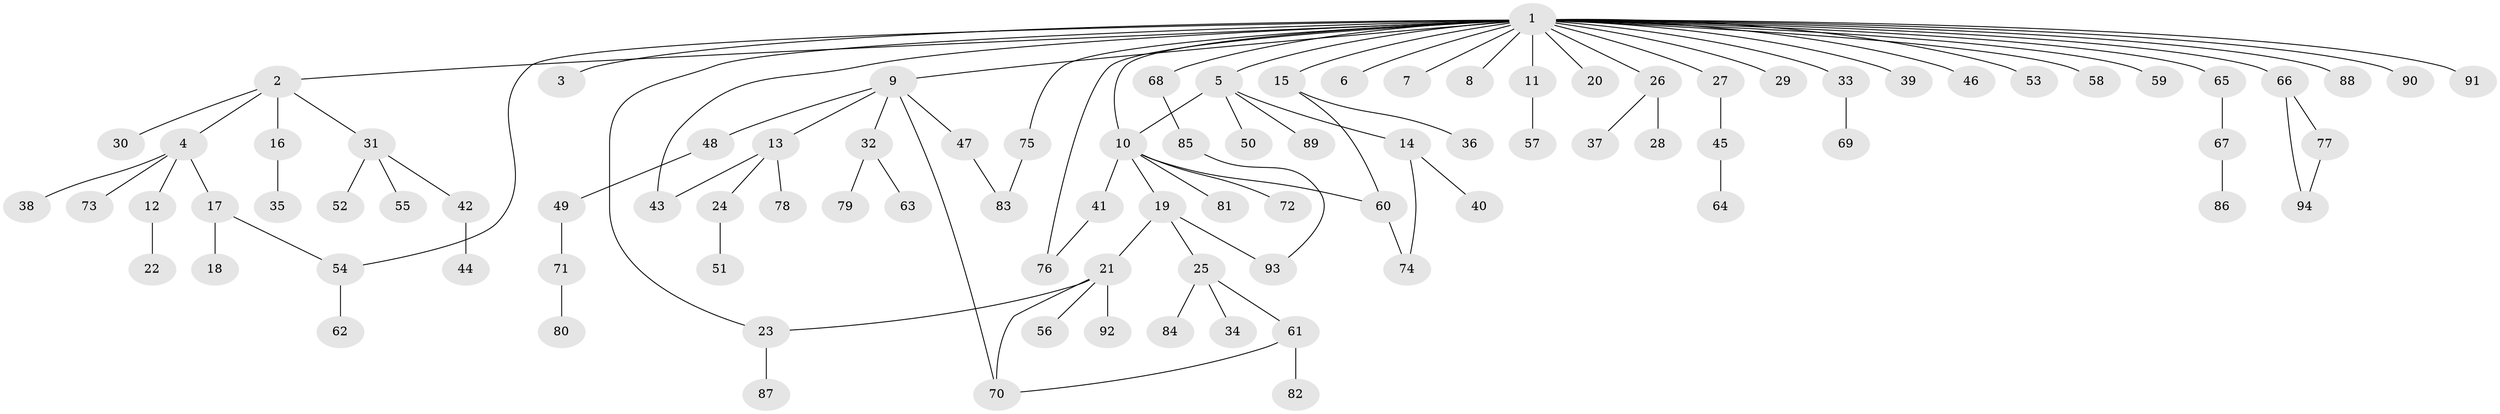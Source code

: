 // coarse degree distribution, {28: 0.02127659574468085, 3: 0.0851063829787234, 1: 0.5319148936170213, 4: 0.02127659574468085, 6: 0.0425531914893617, 5: 0.02127659574468085, 2: 0.2765957446808511}
// Generated by graph-tools (version 1.1) at 2025/50/03/04/25 22:50:28]
// undirected, 94 vertices, 105 edges
graph export_dot {
  node [color=gray90,style=filled];
  1;
  2;
  3;
  4;
  5;
  6;
  7;
  8;
  9;
  10;
  11;
  12;
  13;
  14;
  15;
  16;
  17;
  18;
  19;
  20;
  21;
  22;
  23;
  24;
  25;
  26;
  27;
  28;
  29;
  30;
  31;
  32;
  33;
  34;
  35;
  36;
  37;
  38;
  39;
  40;
  41;
  42;
  43;
  44;
  45;
  46;
  47;
  48;
  49;
  50;
  51;
  52;
  53;
  54;
  55;
  56;
  57;
  58;
  59;
  60;
  61;
  62;
  63;
  64;
  65;
  66;
  67;
  68;
  69;
  70;
  71;
  72;
  73;
  74;
  75;
  76;
  77;
  78;
  79;
  80;
  81;
  82;
  83;
  84;
  85;
  86;
  87;
  88;
  89;
  90;
  91;
  92;
  93;
  94;
  1 -- 2;
  1 -- 3;
  1 -- 5;
  1 -- 6;
  1 -- 7;
  1 -- 8;
  1 -- 9;
  1 -- 10;
  1 -- 11;
  1 -- 15;
  1 -- 20;
  1 -- 23;
  1 -- 26;
  1 -- 27;
  1 -- 29;
  1 -- 33;
  1 -- 39;
  1 -- 43;
  1 -- 46;
  1 -- 53;
  1 -- 54;
  1 -- 58;
  1 -- 59;
  1 -- 65;
  1 -- 66;
  1 -- 68;
  1 -- 75;
  1 -- 76;
  1 -- 88;
  1 -- 90;
  1 -- 91;
  2 -- 4;
  2 -- 16;
  2 -- 30;
  2 -- 31;
  4 -- 12;
  4 -- 17;
  4 -- 38;
  4 -- 73;
  5 -- 10;
  5 -- 14;
  5 -- 50;
  5 -- 89;
  9 -- 13;
  9 -- 32;
  9 -- 47;
  9 -- 48;
  9 -- 70;
  10 -- 19;
  10 -- 41;
  10 -- 60;
  10 -- 72;
  10 -- 81;
  11 -- 57;
  12 -- 22;
  13 -- 24;
  13 -- 43;
  13 -- 78;
  14 -- 40;
  14 -- 74;
  15 -- 36;
  15 -- 60;
  16 -- 35;
  17 -- 18;
  17 -- 54;
  19 -- 21;
  19 -- 25;
  19 -- 93;
  21 -- 23;
  21 -- 56;
  21 -- 70;
  21 -- 92;
  23 -- 87;
  24 -- 51;
  25 -- 34;
  25 -- 61;
  25 -- 84;
  26 -- 28;
  26 -- 37;
  27 -- 45;
  31 -- 42;
  31 -- 52;
  31 -- 55;
  32 -- 63;
  32 -- 79;
  33 -- 69;
  41 -- 76;
  42 -- 44;
  45 -- 64;
  47 -- 83;
  48 -- 49;
  49 -- 71;
  54 -- 62;
  60 -- 74;
  61 -- 70;
  61 -- 82;
  65 -- 67;
  66 -- 77;
  66 -- 94;
  67 -- 86;
  68 -- 85;
  71 -- 80;
  75 -- 83;
  77 -- 94;
  85 -- 93;
}
